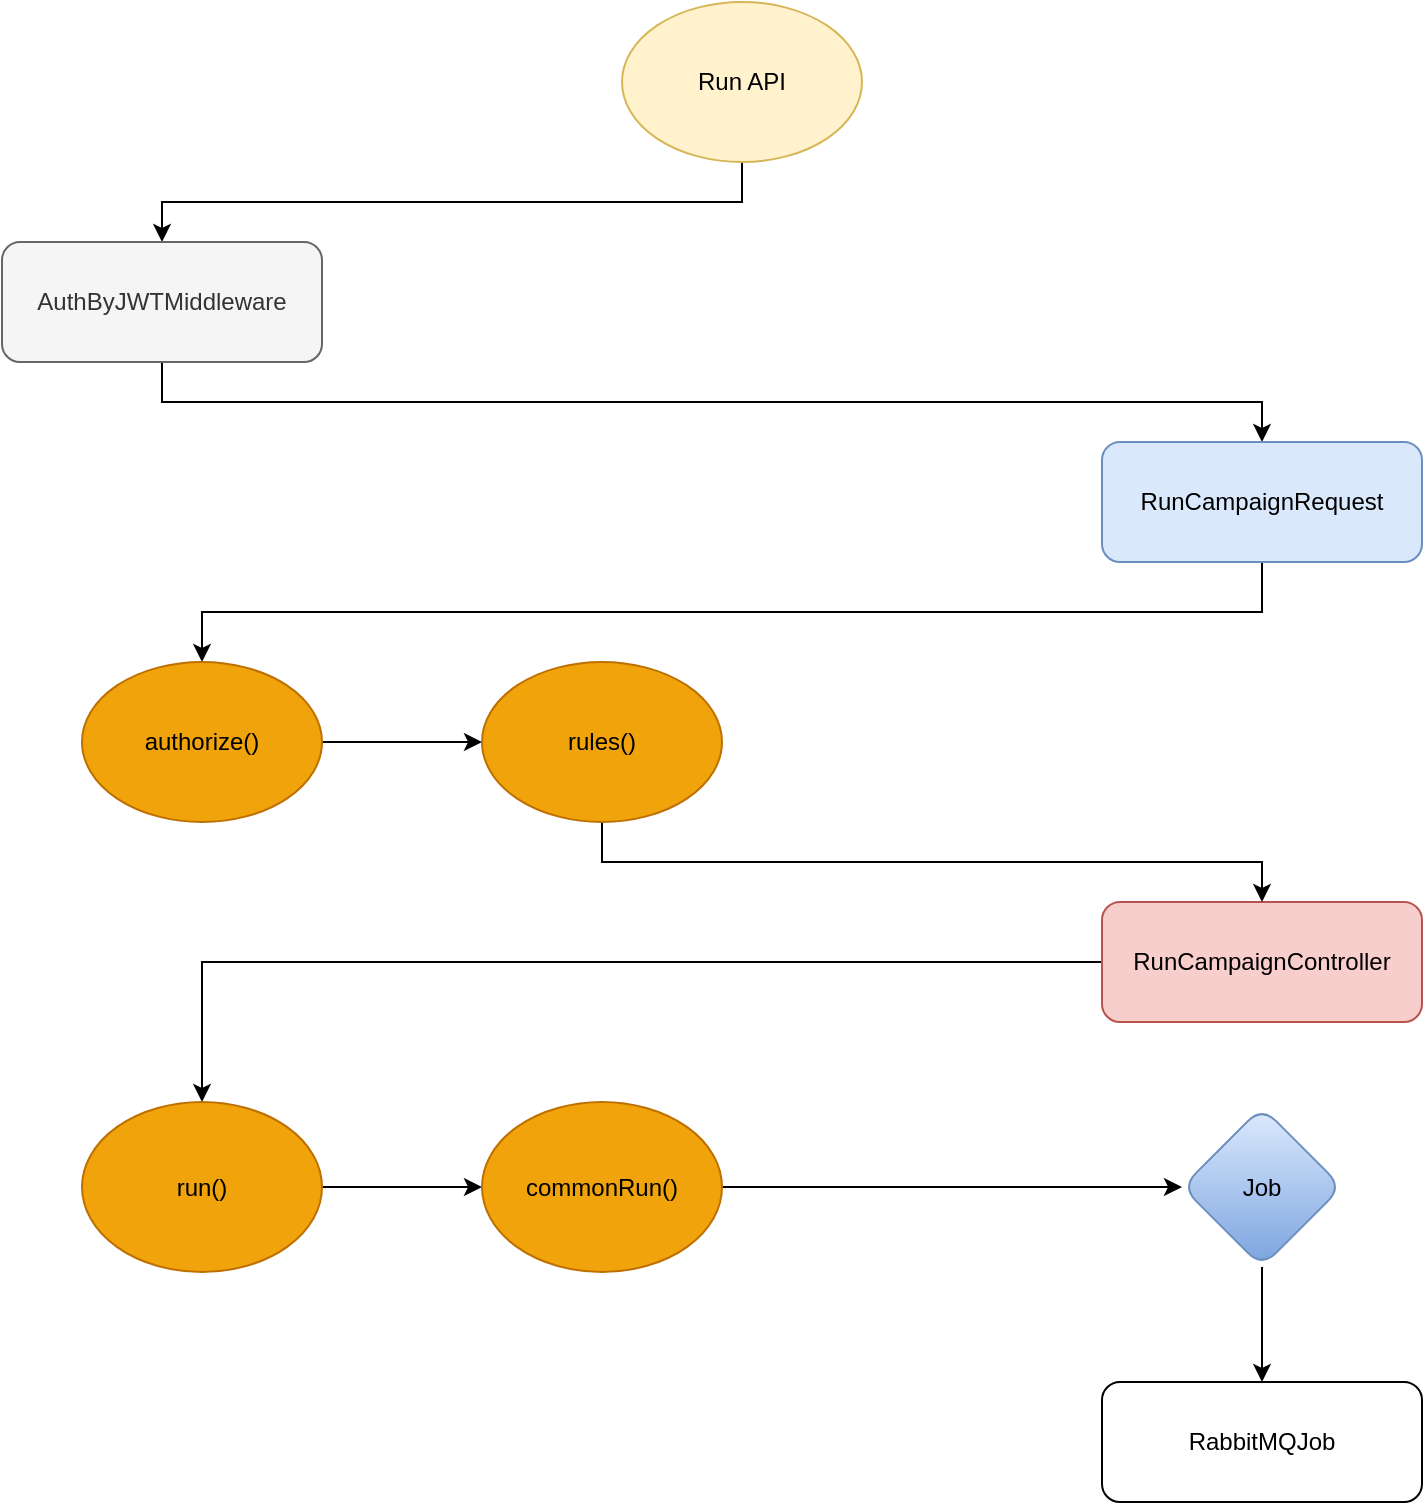 <mxfile version="20.6.0" type="github">
  <diagram id="-uCUBRwucRaSAOFAAjXm" name="Page-1">
    <mxGraphModel dx="1422" dy="800" grid="1" gridSize="10" guides="1" tooltips="1" connect="1" arrows="1" fold="1" page="1" pageScale="1" pageWidth="827" pageHeight="1169" math="0" shadow="0">
      <root>
        <mxCell id="0" />
        <mxCell id="1" parent="0" />
        <mxCell id="ixgHzNMDdySwTx72Y3tY-3" style="edgeStyle=orthogonalEdgeStyle;rounded=0;orthogonalLoop=1;jettySize=auto;html=1;exitX=0.5;exitY=1;exitDx=0;exitDy=0;entryX=0.5;entryY=0;entryDx=0;entryDy=0;" edge="1" parent="1" source="ixgHzNMDdySwTx72Y3tY-1" target="ixgHzNMDdySwTx72Y3tY-2">
          <mxGeometry relative="1" as="geometry" />
        </mxCell>
        <mxCell id="ixgHzNMDdySwTx72Y3tY-1" value="Run API" style="ellipse;whiteSpace=wrap;html=1;fillColor=#fff2cc;strokeColor=#d6b656;" vertex="1" parent="1">
          <mxGeometry x="340" y="10" width="120" height="80" as="geometry" />
        </mxCell>
        <mxCell id="ixgHzNMDdySwTx72Y3tY-6" style="edgeStyle=orthogonalEdgeStyle;rounded=0;orthogonalLoop=1;jettySize=auto;html=1;exitX=0.5;exitY=1;exitDx=0;exitDy=0;entryX=0.5;entryY=0;entryDx=0;entryDy=0;" edge="1" parent="1" source="ixgHzNMDdySwTx72Y3tY-2" target="ixgHzNMDdySwTx72Y3tY-5">
          <mxGeometry relative="1" as="geometry" />
        </mxCell>
        <mxCell id="ixgHzNMDdySwTx72Y3tY-2" value="AuthByJWTMiddleware" style="rounded=1;whiteSpace=wrap;html=1;fillColor=#f5f5f5;fontColor=#333333;strokeColor=#666666;" vertex="1" parent="1">
          <mxGeometry x="30" y="130" width="160" height="60" as="geometry" />
        </mxCell>
        <mxCell id="ixgHzNMDdySwTx72Y3tY-14" style="edgeStyle=orthogonalEdgeStyle;rounded=0;orthogonalLoop=1;jettySize=auto;html=1;exitX=0.5;exitY=1;exitDx=0;exitDy=0;" edge="1" parent="1" source="ixgHzNMDdySwTx72Y3tY-5" target="ixgHzNMDdySwTx72Y3tY-12">
          <mxGeometry relative="1" as="geometry" />
        </mxCell>
        <mxCell id="ixgHzNMDdySwTx72Y3tY-5" value="RunCampaignRequest" style="rounded=1;whiteSpace=wrap;html=1;fillColor=#dae8fc;strokeColor=#6c8ebf;" vertex="1" parent="1">
          <mxGeometry x="580" y="230" width="160" height="60" as="geometry" />
        </mxCell>
        <mxCell id="ixgHzNMDdySwTx72Y3tY-19" value="" style="edgeStyle=orthogonalEdgeStyle;rounded=0;orthogonalLoop=1;jettySize=auto;html=1;" edge="1" parent="1" source="ixgHzNMDdySwTx72Y3tY-7" target="ixgHzNMDdySwTx72Y3tY-18">
          <mxGeometry relative="1" as="geometry" />
        </mxCell>
        <mxCell id="ixgHzNMDdySwTx72Y3tY-7" value="RunCampaignController" style="rounded=1;whiteSpace=wrap;html=1;fillColor=#f8cecc;strokeColor=#b85450;" vertex="1" parent="1">
          <mxGeometry x="580" y="460" width="160" height="60" as="geometry" />
        </mxCell>
        <mxCell id="ixgHzNMDdySwTx72Y3tY-16" value="" style="edgeStyle=orthogonalEdgeStyle;rounded=0;orthogonalLoop=1;jettySize=auto;html=1;" edge="1" parent="1" source="ixgHzNMDdySwTx72Y3tY-12" target="ixgHzNMDdySwTx72Y3tY-15">
          <mxGeometry relative="1" as="geometry" />
        </mxCell>
        <mxCell id="ixgHzNMDdySwTx72Y3tY-12" value="authorize()" style="ellipse;whiteSpace=wrap;html=1;fillColor=#f0a30a;strokeColor=#BD7000;fontColor=#000000;" vertex="1" parent="1">
          <mxGeometry x="70" y="340" width="120" height="80" as="geometry" />
        </mxCell>
        <mxCell id="ixgHzNMDdySwTx72Y3tY-17" style="edgeStyle=orthogonalEdgeStyle;rounded=0;orthogonalLoop=1;jettySize=auto;html=1;exitX=0.5;exitY=1;exitDx=0;exitDy=0;" edge="1" parent="1" source="ixgHzNMDdySwTx72Y3tY-15" target="ixgHzNMDdySwTx72Y3tY-7">
          <mxGeometry relative="1" as="geometry" />
        </mxCell>
        <mxCell id="ixgHzNMDdySwTx72Y3tY-15" value="rules()" style="ellipse;whiteSpace=wrap;html=1;fillColor=#f0a30a;strokeColor=#BD7000;fontColor=#000000;" vertex="1" parent="1">
          <mxGeometry x="270" y="340" width="120" height="80" as="geometry" />
        </mxCell>
        <mxCell id="ixgHzNMDdySwTx72Y3tY-23" value="" style="edgeStyle=orthogonalEdgeStyle;rounded=0;orthogonalLoop=1;jettySize=auto;html=1;" edge="1" parent="1" source="ixgHzNMDdySwTx72Y3tY-18" target="ixgHzNMDdySwTx72Y3tY-22">
          <mxGeometry relative="1" as="geometry" />
        </mxCell>
        <mxCell id="ixgHzNMDdySwTx72Y3tY-18" value="run()" style="ellipse;whiteSpace=wrap;html=1;fillColor=#f0a30a;strokeColor=#BD7000;rounded=1;fontColor=#000000;" vertex="1" parent="1">
          <mxGeometry x="70" y="560" width="120" height="85" as="geometry" />
        </mxCell>
        <mxCell id="ixgHzNMDdySwTx72Y3tY-25" value="" style="edgeStyle=orthogonalEdgeStyle;rounded=0;orthogonalLoop=1;jettySize=auto;html=1;" edge="1" parent="1" source="ixgHzNMDdySwTx72Y3tY-22" target="ixgHzNMDdySwTx72Y3tY-24">
          <mxGeometry relative="1" as="geometry" />
        </mxCell>
        <mxCell id="ixgHzNMDdySwTx72Y3tY-22" value="commonRun()" style="ellipse;whiteSpace=wrap;html=1;fillColor=#f0a30a;strokeColor=#BD7000;rounded=1;fontColor=#000000;" vertex="1" parent="1">
          <mxGeometry x="270" y="560" width="120" height="85" as="geometry" />
        </mxCell>
        <mxCell id="ixgHzNMDdySwTx72Y3tY-27" style="edgeStyle=orthogonalEdgeStyle;rounded=0;orthogonalLoop=1;jettySize=auto;html=1;exitX=0.5;exitY=1;exitDx=0;exitDy=0;entryX=0.5;entryY=0;entryDx=0;entryDy=0;" edge="1" parent="1" source="ixgHzNMDdySwTx72Y3tY-24" target="ixgHzNMDdySwTx72Y3tY-26">
          <mxGeometry relative="1" as="geometry" />
        </mxCell>
        <mxCell id="ixgHzNMDdySwTx72Y3tY-24" value="Job" style="rhombus;whiteSpace=wrap;html=1;rounded=1;fillColor=#dae8fc;strokeColor=#6c8ebf;gradientColor=#7ea6e0;" vertex="1" parent="1">
          <mxGeometry x="620" y="562.5" width="80" height="80" as="geometry" />
        </mxCell>
        <mxCell id="ixgHzNMDdySwTx72Y3tY-26" value="RabbitMQJob" style="rounded=1;whiteSpace=wrap;html=1;" vertex="1" parent="1">
          <mxGeometry x="580" y="700" width="160" height="60" as="geometry" />
        </mxCell>
      </root>
    </mxGraphModel>
  </diagram>
</mxfile>
